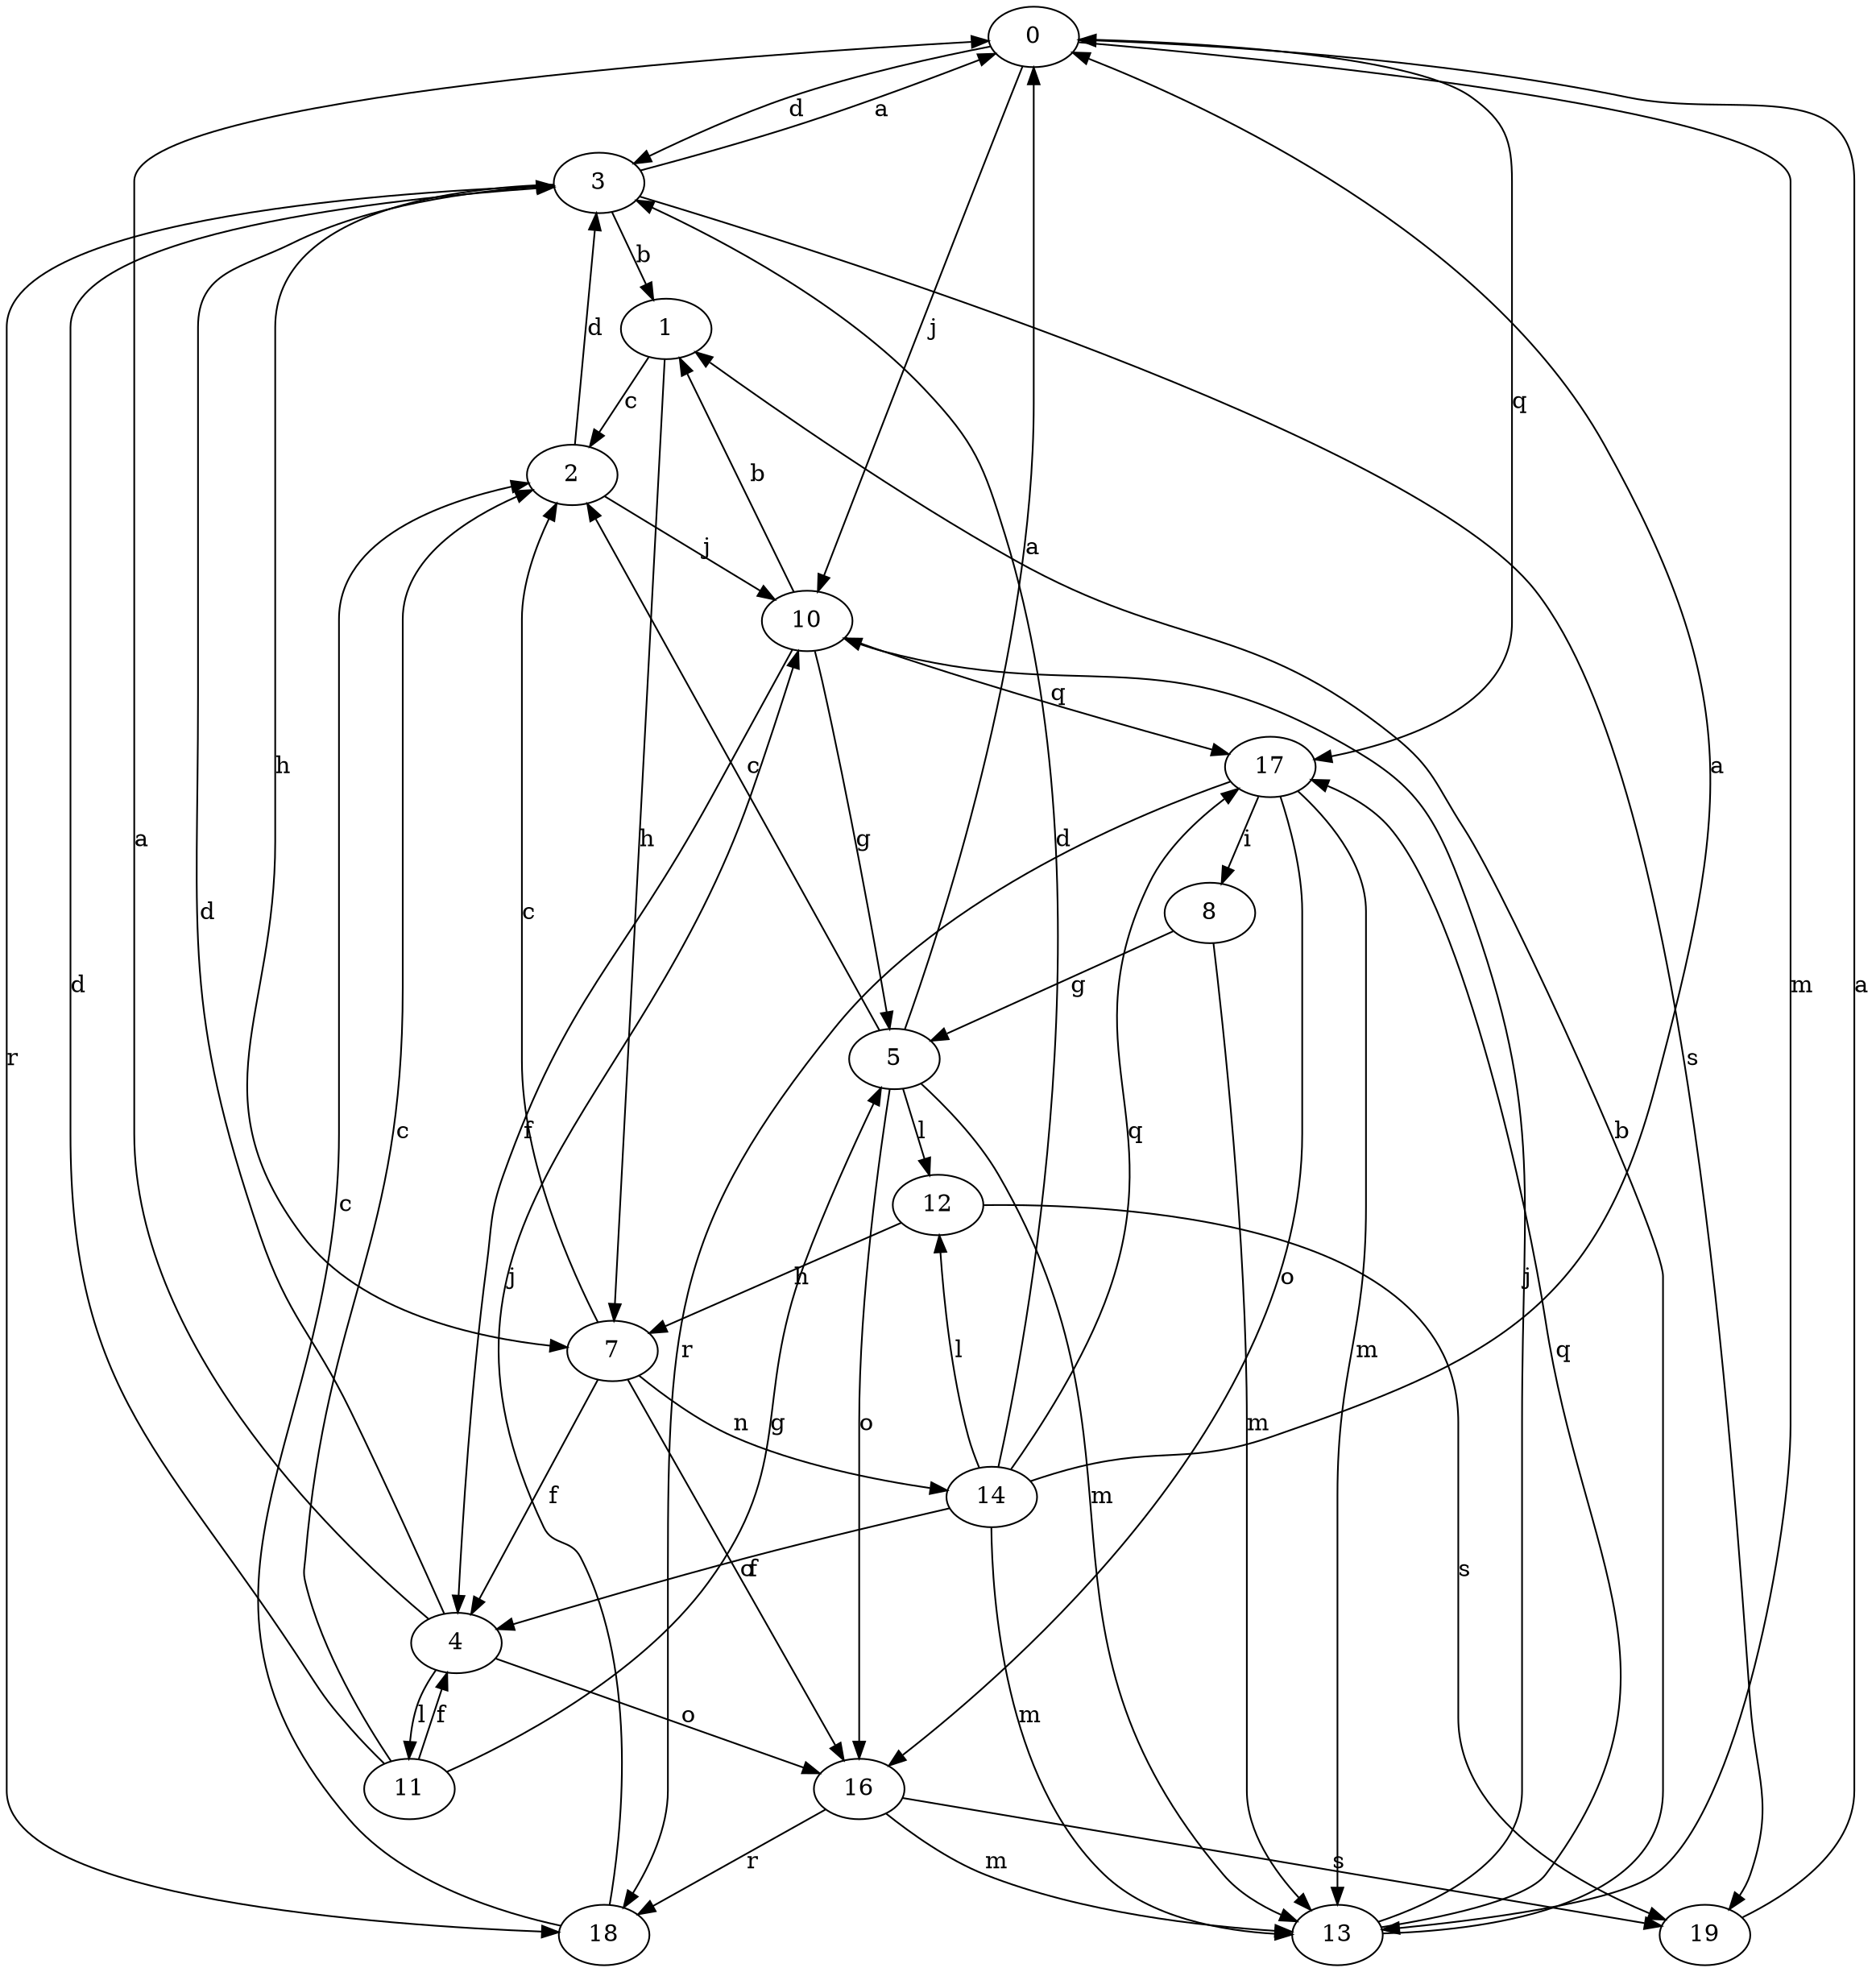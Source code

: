 strict digraph  {
0;
1;
2;
3;
4;
5;
7;
8;
10;
11;
12;
13;
14;
16;
17;
18;
19;
0 -> 3  [label=d];
0 -> 10  [label=j];
0 -> 13  [label=m];
0 -> 17  [label=q];
1 -> 2  [label=c];
1 -> 7  [label=h];
2 -> 3  [label=d];
2 -> 10  [label=j];
3 -> 0  [label=a];
3 -> 1  [label=b];
3 -> 7  [label=h];
3 -> 18  [label=r];
3 -> 19  [label=s];
4 -> 0  [label=a];
4 -> 3  [label=d];
4 -> 11  [label=l];
4 -> 16  [label=o];
5 -> 0  [label=a];
5 -> 2  [label=c];
5 -> 12  [label=l];
5 -> 13  [label=m];
5 -> 16  [label=o];
7 -> 2  [label=c];
7 -> 4  [label=f];
7 -> 14  [label=n];
7 -> 16  [label=o];
8 -> 5  [label=g];
8 -> 13  [label=m];
10 -> 1  [label=b];
10 -> 4  [label=f];
10 -> 5  [label=g];
10 -> 17  [label=q];
11 -> 2  [label=c];
11 -> 3  [label=d];
11 -> 4  [label=f];
11 -> 5  [label=g];
12 -> 7  [label=h];
12 -> 19  [label=s];
13 -> 1  [label=b];
13 -> 10  [label=j];
13 -> 17  [label=q];
14 -> 0  [label=a];
14 -> 3  [label=d];
14 -> 4  [label=f];
14 -> 12  [label=l];
14 -> 13  [label=m];
14 -> 17  [label=q];
16 -> 13  [label=m];
16 -> 18  [label=r];
16 -> 19  [label=s];
17 -> 8  [label=i];
17 -> 13  [label=m];
17 -> 16  [label=o];
17 -> 18  [label=r];
18 -> 2  [label=c];
18 -> 10  [label=j];
19 -> 0  [label=a];
}
